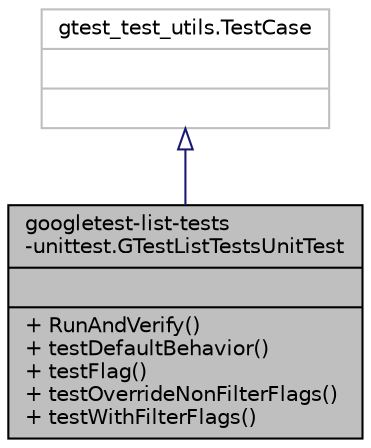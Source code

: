 digraph "googletest-list-tests-unittest.GTestListTestsUnitTest"
{
 // LATEX_PDF_SIZE
  bgcolor="transparent";
  edge [fontname="Helvetica",fontsize="10",labelfontname="Helvetica",labelfontsize="10"];
  node [fontname="Helvetica",fontsize="10",shape=record];
  Node1 [label="{googletest-list-tests\l-unittest.GTestListTestsUnitTest\n||+ RunAndVerify()\l+ testDefaultBehavior()\l+ testFlag()\l+ testOverrideNonFilterFlags()\l+ testWithFilterFlags()\l}",height=0.2,width=0.4,color="black", fillcolor="grey75", style="filled", fontcolor="black",tooltip=" "];
  Node2 -> Node1 [dir="back",color="midnightblue",fontsize="10",style="solid",arrowtail="onormal",fontname="Helvetica"];
  Node2 [label="{gtest_test_utils.TestCase\n||}",height=0.2,width=0.4,color="grey75",tooltip=" "];
}
